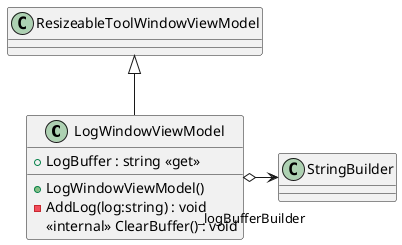 @startuml
class LogWindowViewModel {
    + LogBuffer : string <<get>>
    + LogWindowViewModel()
    - AddLog(log:string) : void
    <<internal>> ClearBuffer() : void
}
ResizeableToolWindowViewModel <|-- LogWindowViewModel
LogWindowViewModel o-> "_logBufferBuilder" StringBuilder
@enduml
